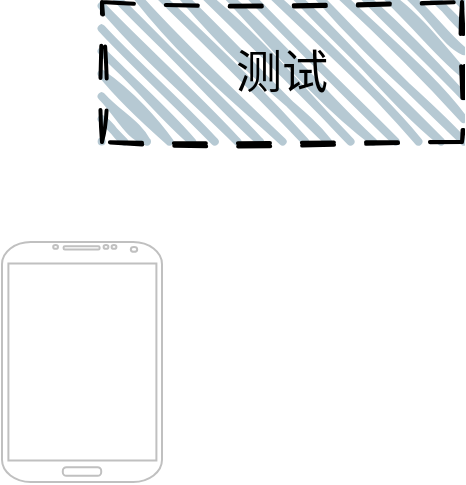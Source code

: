 <mxfile version="22.1.11" type="github">
  <diagram name="第 1 页" id="Cr2VqbzI6dDtqjlpagMs">
    <mxGraphModel dx="1434" dy="780" grid="1" gridSize="10" guides="1" tooltips="1" connect="1" arrows="1" fold="1" page="1" pageScale="1" pageWidth="827" pageHeight="1169" math="0" shadow="0">
      <root>
        <mxCell id="0" />
        <mxCell id="1" parent="0" />
        <mxCell id="5aLXb68MyIox5Y5HnZbM-1" value="&lt;font style=&quot;font-size: 23px;&quot;&gt;测试&lt;/font&gt;" style="rounded=0;whiteSpace=wrap;html=1;strokeWidth=2;fillWeight=4;hachureGap=8;hachureAngle=45;fillColor=#b6c9d3;glass=0;shadow=0;sketch=1;curveFitting=1;jiggle=2;gradientColor=none;strokeColor=default;dashed=1;dashPattern=8 8;" parent="1" vertex="1">
          <mxGeometry x="70" y="90" width="180" height="70" as="geometry" />
        </mxCell>
        <mxCell id="5aLXb68MyIox5Y5HnZbM-2" value="" style="verticalLabelPosition=bottom;verticalAlign=top;html=1;shadow=0;dashed=0;strokeWidth=1;shape=mxgraph.android.phone2;strokeColor=#c0c0c0;" parent="1" vertex="1">
          <mxGeometry x="20" y="210" width="80" height="120" as="geometry" />
        </mxCell>
      </root>
    </mxGraphModel>
  </diagram>
</mxfile>
